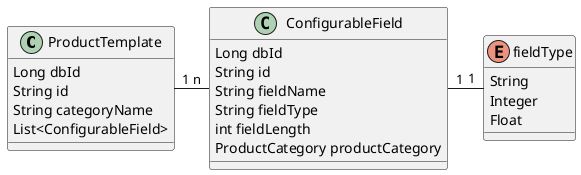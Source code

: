 @startuml

class ProductTemplate {
  Long dbId
  String id
  String categoryName
  List<ConfigurableField>
}

class ConfigurableField {
  Long dbId
  String id
  String fieldName
  String fieldType
  int fieldLength
  ProductCategory productCategory
}

enum fieldType {
    String
    Integer
    Float
}

ProductTemplate "1" - "n" ConfigurableField
ConfigurableField "1" - "1" fieldType

@enduml
